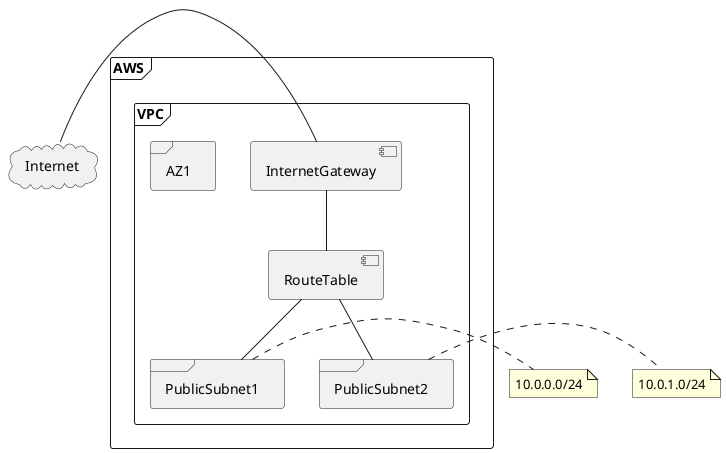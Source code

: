 @startuml
cloud Internet
frame "AWS" {
frame "VPC" {
    Internet - [InternetGateway]
    [InternetGateway] -- [RouteTable]
    [RouteTable] -- PublicSubnet1
    [RouteTable] -- PublicSubnet2
    frame "AZ1" {
      frame "PublicSubnet1" {
      }
      frame "PublicSubnet2" {
      }
    }
}
}
note right of PublicSubnet1
  10.0.0.0/24
end note
note right of PublicSubnet2
  10.0.1.0/24
end note
@enduml